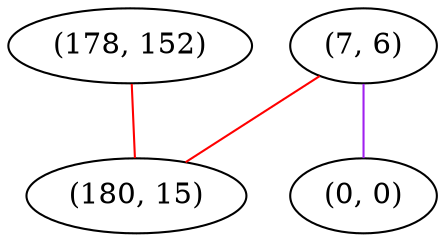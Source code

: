 graph "" {
"(178, 152)";
"(7, 6)";
"(0, 0)";
"(180, 15)";
"(178, 152)" -- "(180, 15)"  [color=red, key=0, weight=1];
"(7, 6)" -- "(180, 15)"  [color=red, key=0, weight=1];
"(7, 6)" -- "(0, 0)"  [color=purple, key=0, weight=4];
}
